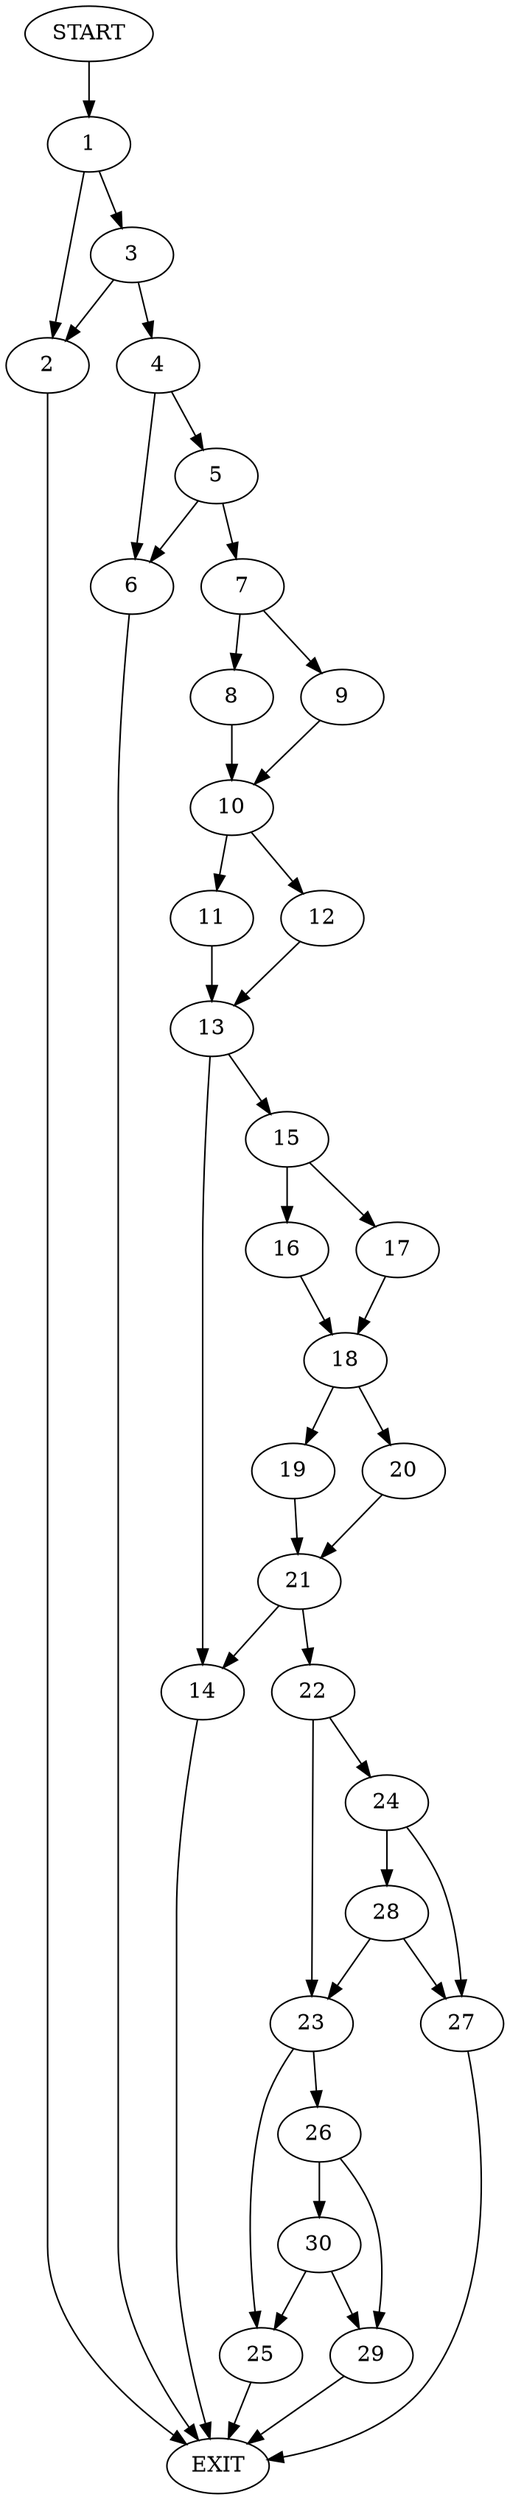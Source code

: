digraph {
0 [label="START"]
31 [label="EXIT"]
0 -> 1
1 -> 2
1 -> 3
2 -> 31
3 -> 2
3 -> 4
4 -> 5
4 -> 6
5 -> 7
5 -> 6
6 -> 31
7 -> 8
7 -> 9
8 -> 10
9 -> 10
10 -> 11
10 -> 12
11 -> 13
12 -> 13
13 -> 14
13 -> 15
14 -> 31
15 -> 16
15 -> 17
16 -> 18
17 -> 18
18 -> 19
18 -> 20
20 -> 21
19 -> 21
21 -> 14
21 -> 22
22 -> 23
22 -> 24
23 -> 25
23 -> 26
24 -> 27
24 -> 28
28 -> 23
28 -> 27
27 -> 31
26 -> 29
26 -> 30
25 -> 31
29 -> 31
30 -> 29
30 -> 25
}
